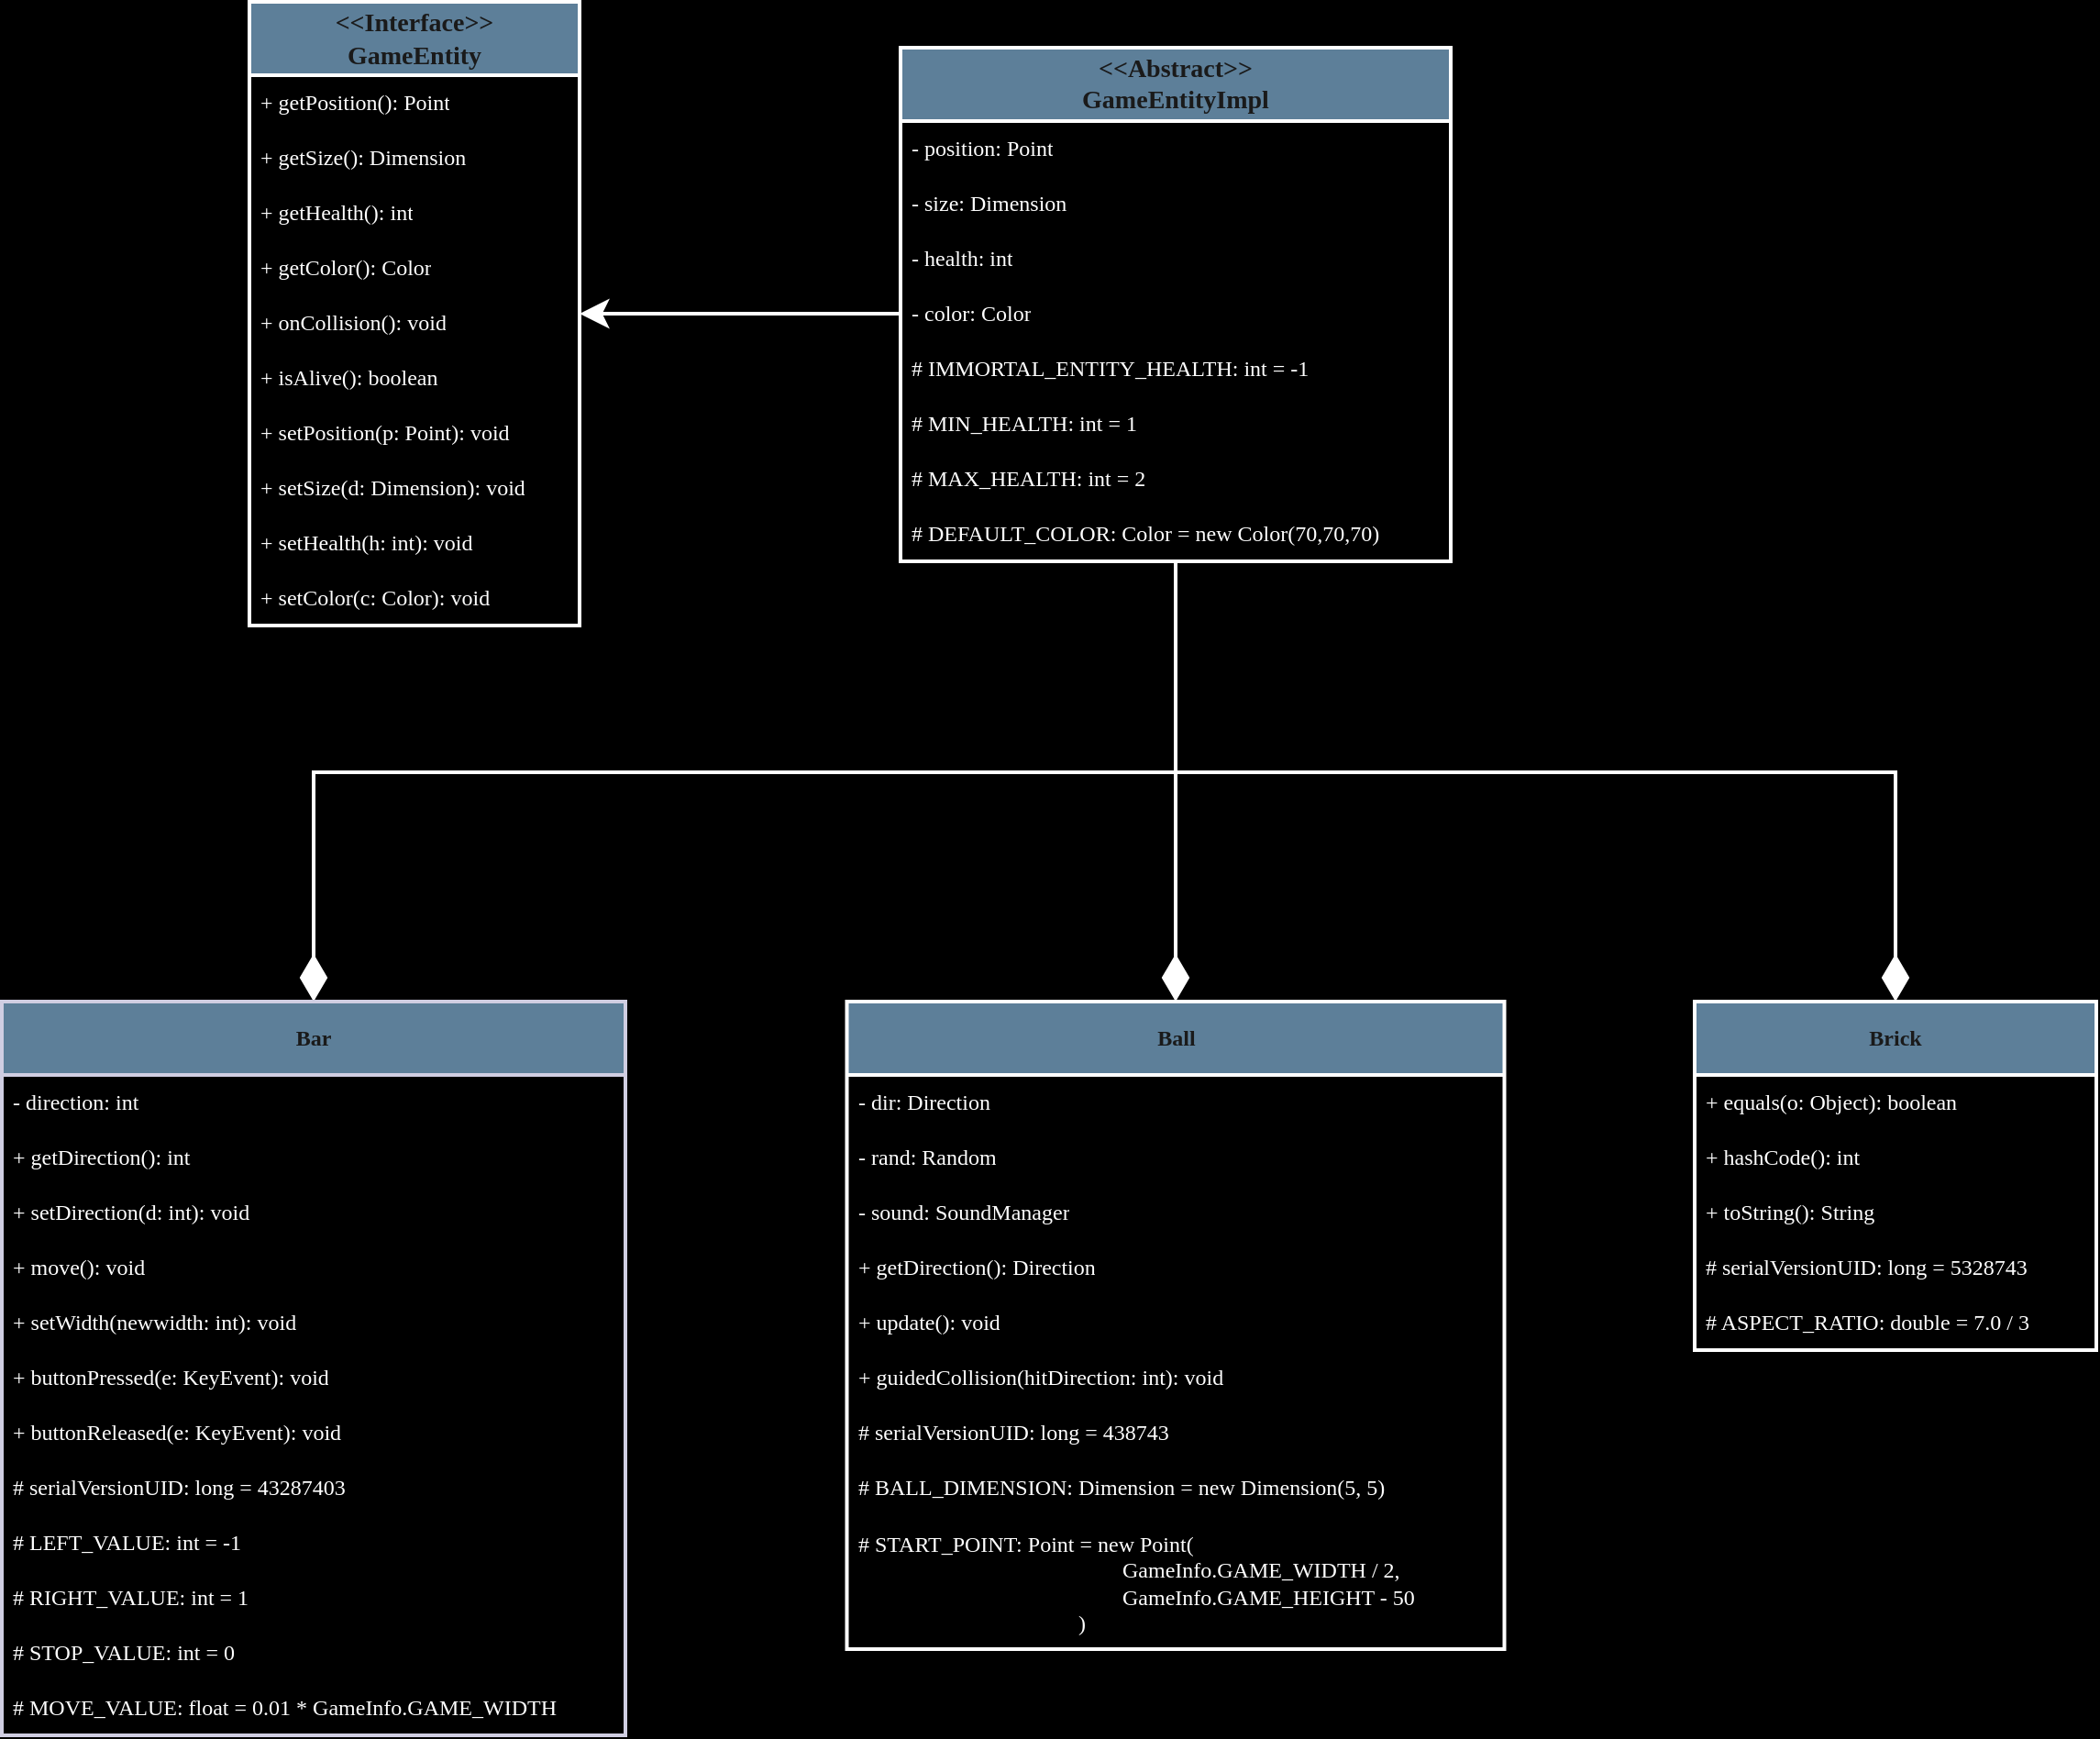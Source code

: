 <mxfile version="24.6.4" type="github">
  <diagram name="Page-1" id="WcbimgASWyKFYWRgDJHT">
    <mxGraphModel dx="1769" dy="1804" grid="0" gridSize="10" guides="1" tooltips="1" connect="1" arrows="1" fold="1" page="0" pageScale="1" pageWidth="850" pageHeight="1100" background="#000000" math="0" shadow="0">
      <root>
        <mxCell id="0" />
        <mxCell id="1" parent="0" />
        <mxCell id="DyRPAL3B6Roxzkc7XD3o-106" style="edgeStyle=orthogonalEdgeStyle;rounded=0;orthogonalLoop=1;jettySize=auto;html=1;entryX=0;entryY=0.5;entryDx=0;entryDy=0;labelBackgroundColor=none;strokeColor=#FFFFFF;fontColor=default;strokeWidth=2;startArrow=classic;startFill=1;endArrow=none;endFill=0;startSize=10;" parent="1" source="DyRPAL3B6Roxzkc7XD3o-27" target="DyRPAL3B6Roxzkc7XD3o-43" edge="1">
          <mxGeometry relative="1" as="geometry" />
        </mxCell>
        <mxCell id="DyRPAL3B6Roxzkc7XD3o-27" value="&lt;b&gt;&lt;span style=&quot;font-size: 14px;&quot;&gt;&lt;font face=&quot;Verdana&quot;&gt;&amp;lt;&amp;lt;Interface&amp;gt;&amp;gt;&lt;br&gt;GameEntity&lt;/font&gt;&lt;/span&gt;&lt;/b&gt;" style="swimlane;fontStyle=0;childLayout=stackLayout;horizontal=1;startSize=40;horizontalStack=0;resizeParent=1;resizeParentMax=0;resizeLast=0;collapsible=1;marginBottom=0;whiteSpace=wrap;html=1;labelBackgroundColor=none;fillColor=#5D7F99;strokeColor=#FFFFFF;fontColor=#1A1A1A;rounded=0;spacingTop=0;spacing=2;strokeWidth=2;" parent="1" vertex="1">
          <mxGeometry x="-15" y="15" width="180" height="340" as="geometry">
            <mxRectangle x="40" y="40" width="130" height="50" as="alternateBounds" />
          </mxGeometry>
        </mxCell>
        <mxCell id="DyRPAL3B6Roxzkc7XD3o-28" value=" + getPosition(): Point" style="text;strokeColor=none;fillColor=none;align=left;verticalAlign=middle;spacingLeft=4;spacingRight=4;overflow=hidden;points=[[0,0.5],[1,0.5]];portConstraint=eastwest;rotatable=0;whiteSpace=wrap;html=1;labelBackgroundColor=none;fontColor=#FFFFFF;rounded=0;fontFamily=https://fonts.googleapis.com/css2?family=Roboto+Mono:ital,wght@0,100..700;1,100..700&amp;display=swap;fontSource=https%3A%2F%2Ffonts.googleapis.com%2Fcss%3Ffamily%3Dhttps%253A%252F%252Ffonts.googleapis.com%252Fcss2%253Ffamily%253DRoboto%252BMono%253Aital%252Cwght%25400%252C100..700%253B1%252C100..700%2526display%253Dswap;" parent="DyRPAL3B6Roxzkc7XD3o-27" vertex="1">
          <mxGeometry y="40" width="180" height="30" as="geometry" />
        </mxCell>
        <mxCell id="DyRPAL3B6Roxzkc7XD3o-29" value="+ getSize(): Dimension" style="text;strokeColor=none;fillColor=none;align=left;verticalAlign=middle;spacingLeft=4;spacingRight=4;overflow=hidden;points=[[0,0.5],[1,0.5]];portConstraint=eastwest;rotatable=0;whiteSpace=wrap;html=1;labelBackgroundColor=none;fontColor=#FFFFFF;rounded=0;fontFamily=https://fonts.googleapis.com/css2?family=Roboto+Mono:ital,wght@0,100..700;1,100..700&amp;display=swap;fontSource=https%3A%2F%2Ffonts.googleapis.com%2Fcss%3Ffamily%3Dhttps%253A%252F%252Ffonts.googleapis.com%252Fcss2%253Ffamily%253DRoboto%252BMono%253Aital%252Cwght%25400%252C100..700%253B1%252C100..700%2526display%253Dswap;" parent="DyRPAL3B6Roxzkc7XD3o-27" vertex="1">
          <mxGeometry y="70" width="180" height="30" as="geometry" />
        </mxCell>
        <mxCell id="DyRPAL3B6Roxzkc7XD3o-30" value="+ getHealth(): int" style="text;strokeColor=none;fillColor=none;align=left;verticalAlign=middle;spacingLeft=4;spacingRight=4;overflow=hidden;points=[[0,0.5],[1,0.5]];portConstraint=eastwest;rotatable=0;whiteSpace=wrap;html=1;labelBackgroundColor=none;fontColor=#FFFFFF;rounded=0;fontFamily=https://fonts.googleapis.com/css2?family=Roboto+Mono:ital,wght@0,100..700;1,100..700&amp;display=swap;fontSource=https%3A%2F%2Ffonts.googleapis.com%2Fcss%3Ffamily%3Dhttps%253A%252F%252Ffonts.googleapis.com%252Fcss2%253Ffamily%253DRoboto%252BMono%253Aital%252Cwght%25400%252C100..700%253B1%252C100..700%2526display%253Dswap;" parent="DyRPAL3B6Roxzkc7XD3o-27" vertex="1">
          <mxGeometry y="100" width="180" height="30" as="geometry" />
        </mxCell>
        <mxCell id="DyRPAL3B6Roxzkc7XD3o-31" value="+ getColor(): Color" style="text;strokeColor=none;fillColor=none;align=left;verticalAlign=middle;spacingLeft=4;spacingRight=4;overflow=hidden;points=[[0,0.5],[1,0.5]];portConstraint=eastwest;rotatable=0;whiteSpace=wrap;html=1;labelBackgroundColor=none;fontColor=#FFFFFF;rounded=0;fontFamily=https://fonts.googleapis.com/css2?family=Roboto+Mono:ital,wght@0,100..700;1,100..700&amp;display=swap;fontSource=https%3A%2F%2Ffonts.googleapis.com%2Fcss%3Ffamily%3Dhttps%253A%252F%252Ffonts.googleapis.com%252Fcss2%253Ffamily%253DRoboto%252BMono%253Aital%252Cwght%25400%252C100..700%253B1%252C100..700%2526display%253Dswap;" parent="DyRPAL3B6Roxzkc7XD3o-27" vertex="1">
          <mxGeometry y="130" width="180" height="30" as="geometry" />
        </mxCell>
        <mxCell id="DyRPAL3B6Roxzkc7XD3o-32" value="+ onCollision(): void" style="text;strokeColor=none;fillColor=none;align=left;verticalAlign=middle;spacingLeft=4;spacingRight=4;overflow=hidden;points=[[0,0.5],[1,0.5]];portConstraint=eastwest;rotatable=0;whiteSpace=wrap;html=1;labelBackgroundColor=none;fontColor=#FFFFFF;rounded=0;fontFamily=https://fonts.googleapis.com/css2?family=Roboto+Mono:ital,wght@0,100..700;1,100..700&amp;display=swap;fontSource=https%3A%2F%2Ffonts.googleapis.com%2Fcss%3Ffamily%3Dhttps%253A%252F%252Ffonts.googleapis.com%252Fcss2%253Ffamily%253DRoboto%252BMono%253Aital%252Cwght%25400%252C100..700%253B1%252C100..700%2526display%253Dswap;" parent="DyRPAL3B6Roxzkc7XD3o-27" vertex="1">
          <mxGeometry y="160" width="180" height="30" as="geometry" />
        </mxCell>
        <mxCell id="DyRPAL3B6Roxzkc7XD3o-33" value="+ isAlive(): boolean" style="text;strokeColor=none;fillColor=none;align=left;verticalAlign=middle;spacingLeft=4;spacingRight=4;overflow=hidden;points=[[0,0.5],[1,0.5]];portConstraint=eastwest;rotatable=0;whiteSpace=wrap;html=1;labelBackgroundColor=none;fontColor=#FFFFFF;rounded=0;fontFamily=https://fonts.googleapis.com/css2?family=Roboto+Mono:ital,wght@0,100..700;1,100..700&amp;display=swap;fontSource=https%3A%2F%2Ffonts.googleapis.com%2Fcss%3Ffamily%3Dhttps%253A%252F%252Ffonts.googleapis.com%252Fcss2%253Ffamily%253DRoboto%252BMono%253Aital%252Cwght%25400%252C100..700%253B1%252C100..700%2526display%253Dswap;" parent="DyRPAL3B6Roxzkc7XD3o-27" vertex="1">
          <mxGeometry y="190" width="180" height="30" as="geometry" />
        </mxCell>
        <mxCell id="DyRPAL3B6Roxzkc7XD3o-34" value="+ setPosition(p: Point): void" style="text;strokeColor=none;fillColor=none;align=left;verticalAlign=middle;spacingLeft=4;spacingRight=4;overflow=hidden;points=[[0,0.5],[1,0.5]];portConstraint=eastwest;rotatable=0;whiteSpace=wrap;html=1;labelBackgroundColor=none;fontColor=#FFFFFF;rounded=0;fontFamily=https://fonts.googleapis.com/css2?family=Roboto+Mono:ital,wght@0,100..700;1,100..700&amp;display=swap;fontSource=https%3A%2F%2Ffonts.googleapis.com%2Fcss%3Ffamily%3Dhttps%253A%252F%252Ffonts.googleapis.com%252Fcss2%253Ffamily%253DRoboto%252BMono%253Aital%252Cwght%25400%252C100..700%253B1%252C100..700%2526display%253Dswap;" parent="DyRPAL3B6Roxzkc7XD3o-27" vertex="1">
          <mxGeometry y="220" width="180" height="30" as="geometry" />
        </mxCell>
        <mxCell id="DyRPAL3B6Roxzkc7XD3o-35" value="+ setSize(d: Dimension): void" style="text;strokeColor=none;fillColor=none;align=left;verticalAlign=middle;spacingLeft=4;spacingRight=4;overflow=hidden;points=[[0,0.5],[1,0.5]];portConstraint=eastwest;rotatable=0;whiteSpace=wrap;html=1;labelBackgroundColor=none;fontColor=#FFFFFF;rounded=0;fontFamily=https://fonts.googleapis.com/css2?family=Roboto+Mono:ital,wght@0,100..700;1,100..700&amp;display=swap;fontSource=https%3A%2F%2Ffonts.googleapis.com%2Fcss%3Ffamily%3Dhttps%253A%252F%252Ffonts.googleapis.com%252Fcss2%253Ffamily%253DRoboto%252BMono%253Aital%252Cwght%25400%252C100..700%253B1%252C100..700%2526display%253Dswap;" parent="DyRPAL3B6Roxzkc7XD3o-27" vertex="1">
          <mxGeometry y="250" width="180" height="30" as="geometry" />
        </mxCell>
        <mxCell id="DyRPAL3B6Roxzkc7XD3o-36" value="+ setHealth(h: int): void" style="text;strokeColor=none;fillColor=none;align=left;verticalAlign=middle;spacingLeft=4;spacingRight=4;overflow=hidden;points=[[0,0.5],[1,0.5]];portConstraint=eastwest;rotatable=0;whiteSpace=wrap;html=1;labelBackgroundColor=none;fontColor=#FFFFFF;rounded=0;fontFamily=https://fonts.googleapis.com/css2?family=Roboto+Mono:ital,wght@0,100..700;1,100..700&amp;display=swap;fontSource=https%3A%2F%2Ffonts.googleapis.com%2Fcss%3Ffamily%3Dhttps%253A%252F%252Ffonts.googleapis.com%252Fcss2%253Ffamily%253DRoboto%252BMono%253Aital%252Cwght%25400%252C100..700%253B1%252C100..700%2526display%253Dswap;" parent="DyRPAL3B6Roxzkc7XD3o-27" vertex="1">
          <mxGeometry y="280" width="180" height="30" as="geometry" />
        </mxCell>
        <mxCell id="DyRPAL3B6Roxzkc7XD3o-37" value="+ setColor(c: Color): void" style="text;strokeColor=none;fillColor=none;align=left;verticalAlign=middle;spacingLeft=4;spacingRight=4;overflow=hidden;points=[[0,0.5],[1,0.5]];portConstraint=eastwest;rotatable=0;whiteSpace=wrap;html=1;labelBackgroundColor=none;fontColor=#FFFFFF;rounded=0;fontFamily=https://fonts.googleapis.com/css2?family=Roboto+Mono:ital,wght@0,100..700;1,100..700&amp;display=swap;fontSource=https%3A%2F%2Ffonts.googleapis.com%2Fcss%3Ffamily%3Dhttps%253A%252F%252Ffonts.googleapis.com%252Fcss2%253Ffamily%253DRoboto%252BMono%253Aital%252Cwght%25400%252C100..700%253B1%252C100..700%2526display%253Dswap;" parent="DyRPAL3B6Roxzkc7XD3o-27" vertex="1">
          <mxGeometry y="310" width="180" height="30" as="geometry" />
        </mxCell>
        <mxCell id="DyRPAL3B6Roxzkc7XD3o-109" style="edgeStyle=orthogonalEdgeStyle;rounded=0;orthogonalLoop=1;jettySize=auto;html=1;exitX=0.5;exitY=1;exitDx=0;exitDy=0;entryX=0.5;entryY=0;entryDx=0;entryDy=0;labelBackgroundColor=none;strokeColor=#FFFFFF;fontColor=default;strokeWidth=2;endArrow=diamondThin;endFill=1;startSize=16;endSize=20;" parent="1" source="DyRPAL3B6Roxzkc7XD3o-39" target="DyRPAL3B6Roxzkc7XD3o-54" edge="1">
          <mxGeometry relative="1" as="geometry" />
        </mxCell>
        <mxCell id="DyRPAL3B6Roxzkc7XD3o-110" style="edgeStyle=orthogonalEdgeStyle;rounded=0;orthogonalLoop=1;jettySize=auto;html=1;exitX=0.5;exitY=1;exitDx=0;exitDy=0;entryX=0.5;entryY=0;entryDx=0;entryDy=0;labelBackgroundColor=none;strokeColor=#FFFFFF;fontColor=default;strokeWidth=2;endArrow=diamondThin;endFill=1;endSize=20;" parent="1" source="DyRPAL3B6Roxzkc7XD3o-39" target="DyRPAL3B6Roxzkc7XD3o-67" edge="1">
          <mxGeometry relative="1" as="geometry" />
        </mxCell>
        <mxCell id="DyRPAL3B6Roxzkc7XD3o-111" style="edgeStyle=orthogonalEdgeStyle;rounded=0;orthogonalLoop=1;jettySize=auto;html=1;exitX=0.5;exitY=1;exitDx=0;exitDy=0;entryX=0.5;entryY=0;entryDx=0;entryDy=0;labelBackgroundColor=none;strokeColor=#FFFFFF;fontColor=default;strokeWidth=2;endArrow=diamondThin;endFill=1;endSize=20;" parent="1" source="DyRPAL3B6Roxzkc7XD3o-39" target="DyRPAL3B6Roxzkc7XD3o-80" edge="1">
          <mxGeometry relative="1" as="geometry" />
        </mxCell>
        <mxCell id="DyRPAL3B6Roxzkc7XD3o-39" value="&lt;font face=&quot;Verdana&quot;&gt;&lt;b style=&quot;font-size: 14px;&quot;&gt;&amp;lt;&amp;lt;Abstract&amp;gt;&amp;gt;&lt;br&gt;GameEntityImpl&lt;/b&gt;&lt;/font&gt;" style="swimlane;fontStyle=0;childLayout=stackLayout;horizontal=1;startSize=40;horizontalStack=0;resizeParent=1;resizeParentMax=0;resizeLast=0;collapsible=1;marginBottom=0;whiteSpace=wrap;html=1;labelBackgroundColor=none;fillColor=#5D7F99;strokeColor=#FFFFFF;fontColor=#1A1A1A;rounded=0;strokeWidth=2;" parent="1" vertex="1">
          <mxGeometry x="340" y="40" width="300" height="280" as="geometry">
            <mxRectangle x="340" y="40" width="150" height="50" as="alternateBounds" />
          </mxGeometry>
        </mxCell>
        <mxCell id="DyRPAL3B6Roxzkc7XD3o-40" value="- position: Point" style="text;strokeColor=none;fillColor=none;align=left;verticalAlign=middle;spacingLeft=4;spacingRight=4;overflow=hidden;points=[[0,0.5],[1,0.5]];portConstraint=eastwest;rotatable=0;whiteSpace=wrap;html=1;labelBackgroundColor=none;fontColor=#FFFFFF;rounded=0;fontFamily=https://fonts.googleapis.com/css2?family=Roboto+Mono:ital,wght@0,100..700;1,100..700&amp;display=swap;fontSource=https%3A%2F%2Ffonts.googleapis.com%2Fcss%3Ffamily%3Dhttps%253A%252F%252Ffonts.googleapis.com%252Fcss2%253Ffamily%253DRoboto%252BMono%253Aital%252Cwght%25400%252C100..700%253B1%252C100..700%2526display%253Dswap;" parent="DyRPAL3B6Roxzkc7XD3o-39" vertex="1">
          <mxGeometry y="40" width="300" height="30" as="geometry" />
        </mxCell>
        <mxCell id="DyRPAL3B6Roxzkc7XD3o-41" value="- size: Dimension" style="text;strokeColor=none;fillColor=none;align=left;verticalAlign=middle;spacingLeft=4;spacingRight=4;overflow=hidden;points=[[0,0.5],[1,0.5]];portConstraint=eastwest;rotatable=0;whiteSpace=wrap;html=1;labelBackgroundColor=none;fontColor=#FFFFFF;rounded=0;fontFamily=https://fonts.googleapis.com/css2?family=Roboto+Mono:ital,wght@0,100..700;1,100..700&amp;display=swap;fontSource=https%3A%2F%2Ffonts.googleapis.com%2Fcss%3Ffamily%3Dhttps%253A%252F%252Ffonts.googleapis.com%252Fcss2%253Ffamily%253DRoboto%252BMono%253Aital%252Cwght%25400%252C100..700%253B1%252C100..700%2526display%253Dswap;" parent="DyRPAL3B6Roxzkc7XD3o-39" vertex="1">
          <mxGeometry y="70" width="300" height="30" as="geometry" />
        </mxCell>
        <mxCell id="DyRPAL3B6Roxzkc7XD3o-42" value="- health: int" style="text;strokeColor=none;fillColor=none;align=left;verticalAlign=middle;spacingLeft=4;spacingRight=4;overflow=hidden;points=[[0,0.5],[1,0.5]];portConstraint=eastwest;rotatable=0;whiteSpace=wrap;html=1;labelBackgroundColor=none;fontColor=#FFFFFF;rounded=0;fontFamily=https://fonts.googleapis.com/css2?family=Roboto+Mono:ital,wght@0,100..700;1,100..700&amp;display=swap;fontSource=https%3A%2F%2Ffonts.googleapis.com%2Fcss%3Ffamily%3Dhttps%253A%252F%252Ffonts.googleapis.com%252Fcss2%253Ffamily%253DRoboto%252BMono%253Aital%252Cwght%25400%252C100..700%253B1%252C100..700%2526display%253Dswap;" parent="DyRPAL3B6Roxzkc7XD3o-39" vertex="1">
          <mxGeometry y="100" width="300" height="30" as="geometry" />
        </mxCell>
        <mxCell id="DyRPAL3B6Roxzkc7XD3o-43" value="- color: Color" style="text;strokeColor=none;fillColor=none;align=left;verticalAlign=middle;spacingLeft=4;spacingRight=4;overflow=hidden;points=[[0,0.5],[1,0.5]];portConstraint=eastwest;rotatable=0;whiteSpace=wrap;html=1;labelBackgroundColor=none;fontColor=#FFFFFF;rounded=0;fontFamily=https://fonts.googleapis.com/css2?family=Roboto+Mono:ital,wght@0,100..700;1,100..700&amp;display=swap;fontSource=https%3A%2F%2Ffonts.googleapis.com%2Fcss%3Ffamily%3Dhttps%253A%252F%252Ffonts.googleapis.com%252Fcss2%253Ffamily%253DRoboto%252BMono%253Aital%252Cwght%25400%252C100..700%253B1%252C100..700%2526display%253Dswap;" parent="DyRPAL3B6Roxzkc7XD3o-39" vertex="1">
          <mxGeometry y="130" width="300" height="30" as="geometry" />
        </mxCell>
        <mxCell id="DyRPAL3B6Roxzkc7XD3o-48" value="# IMMORTAL_ENTITY_HEALTH: int = -1" style="text;strokeColor=none;fillColor=none;align=left;verticalAlign=middle;spacingLeft=4;spacingRight=4;overflow=hidden;points=[[0,0.5],[1,0.5]];portConstraint=eastwest;rotatable=0;whiteSpace=wrap;html=1;labelBackgroundColor=none;fontColor=#FFFFFF;rounded=0;fontFamily=https://fonts.googleapis.com/css2?family=Roboto+Mono:ital,wght@0,100..700;1,100..700&amp;display=swap;fontSource=https%3A%2F%2Ffonts.googleapis.com%2Fcss%3Ffamily%3Dhttps%253A%252F%252Ffonts.googleapis.com%252Fcss2%253Ffamily%253DRoboto%252BMono%253Aital%252Cwght%25400%252C100..700%253B1%252C100..700%2526display%253Dswap;" parent="DyRPAL3B6Roxzkc7XD3o-39" vertex="1">
          <mxGeometry y="160" width="300" height="30" as="geometry" />
        </mxCell>
        <mxCell id="DyRPAL3B6Roxzkc7XD3o-49" value="# MIN_HEALTH: int = 1" style="text;strokeColor=none;fillColor=none;align=left;verticalAlign=middle;spacingLeft=4;spacingRight=4;overflow=hidden;points=[[0,0.5],[1,0.5]];portConstraint=eastwest;rotatable=0;whiteSpace=wrap;html=1;labelBackgroundColor=none;fontColor=#FFFFFF;rounded=0;fontFamily=https://fonts.googleapis.com/css2?family=Roboto+Mono:ital,wght@0,100..700;1,100..700&amp;display=swap;fontSource=https%3A%2F%2Ffonts.googleapis.com%2Fcss%3Ffamily%3Dhttps%253A%252F%252Ffonts.googleapis.com%252Fcss2%253Ffamily%253DRoboto%252BMono%253Aital%252Cwght%25400%252C100..700%253B1%252C100..700%2526display%253Dswap;" parent="DyRPAL3B6Roxzkc7XD3o-39" vertex="1">
          <mxGeometry y="190" width="300" height="30" as="geometry" />
        </mxCell>
        <mxCell id="DyRPAL3B6Roxzkc7XD3o-50" value="# MAX_HEALTH: int = 2" style="text;strokeColor=none;fillColor=none;align=left;verticalAlign=middle;spacingLeft=4;spacingRight=4;overflow=hidden;points=[[0,0.5],[1,0.5]];portConstraint=eastwest;rotatable=0;whiteSpace=wrap;html=1;labelBackgroundColor=none;fontColor=#FFFFFF;rounded=0;fontFamily=https://fonts.googleapis.com/css2?family=Roboto+Mono:ital,wght@0,100..700;1,100..700&amp;display=swap;fontSource=https%3A%2F%2Ffonts.googleapis.com%2Fcss%3Ffamily%3Dhttps%253A%252F%252Ffonts.googleapis.com%252Fcss2%253Ffamily%253DRoboto%252BMono%253Aital%252Cwght%25400%252C100..700%253B1%252C100..700%2526display%253Dswap;" parent="DyRPAL3B6Roxzkc7XD3o-39" vertex="1">
          <mxGeometry y="220" width="300" height="30" as="geometry" />
        </mxCell>
        <mxCell id="DyRPAL3B6Roxzkc7XD3o-51" value="# DEFAULT_COLOR: Color = new Color(70,70,70)" style="text;strokeColor=none;fillColor=none;align=left;verticalAlign=middle;spacingLeft=4;spacingRight=4;overflow=hidden;points=[[0,0.5],[1,0.5]];portConstraint=eastwest;rotatable=0;whiteSpace=wrap;html=1;labelBackgroundColor=none;fontColor=#FFFFFF;rounded=0;fontFamily=https://fonts.googleapis.com/css2?family=Roboto+Mono:ital,wght@0,100..700;1,100..700&amp;display=swap;fontSource=https%3A%2F%2Ffonts.googleapis.com%2Fcss%3Ffamily%3Dhttps%253A%252F%252Ffonts.googleapis.com%252Fcss2%253Ffamily%253DRoboto%252BMono%253Aital%252Cwght%25400%252C100..700%253B1%252C100..700%2526display%253Dswap;" parent="DyRPAL3B6Roxzkc7XD3o-39" vertex="1">
          <mxGeometry y="250" width="300" height="30" as="geometry" />
        </mxCell>
        <mxCell id="DyRPAL3B6Roxzkc7XD3o-54" value="&lt;font face=&quot;Verdana&quot;&gt;&lt;b&gt;Bar&lt;/b&gt;&lt;/font&gt;" style="swimlane;fontStyle=0;childLayout=stackLayout;horizontal=1;startSize=40;horizontalStack=0;resizeParent=1;resizeParentMax=0;resizeLast=0;collapsible=1;marginBottom=0;whiteSpace=wrap;html=1;labelBackgroundColor=none;fillColor=#5D7F99;strokeColor=#D0CEE2;fontColor=#1A1A1A;rounded=0;strokeWidth=2;" parent="1" vertex="1">
          <mxGeometry x="-150" y="560" width="340" height="400" as="geometry">
            <mxRectangle x="-150" y="560" width="150" height="50" as="alternateBounds" />
          </mxGeometry>
        </mxCell>
        <mxCell id="DyRPAL3B6Roxzkc7XD3o-55" value="- direction: int" style="text;strokeColor=none;fillColor=none;align=left;verticalAlign=middle;spacingLeft=4;spacingRight=4;overflow=hidden;points=[[0,0.5],[1,0.5]];portConstraint=eastwest;rotatable=0;whiteSpace=wrap;html=1;labelBackgroundColor=none;fontColor=#FFFFFF;rounded=0;fontFamily=https://fonts.googleapis.com/css2?family=Roboto+Mono:ital,wght@0,100..700;1,100..700&amp;display=swap;fontSource=https%3A%2F%2Ffonts.googleapis.com%2Fcss%3Ffamily%3Dhttps%253A%252F%252Ffonts.googleapis.com%252Fcss2%253Ffamily%253DRoboto%252BMono%253Aital%252Cwght%25400%252C100..700%253B1%252C100..700%2526display%253Dswap;" parent="DyRPAL3B6Roxzkc7XD3o-54" vertex="1">
          <mxGeometry y="40" width="340" height="30" as="geometry" />
        </mxCell>
        <mxCell id="DyRPAL3B6Roxzkc7XD3o-56" value="+ getDirection(): int" style="text;strokeColor=none;fillColor=none;align=left;verticalAlign=middle;spacingLeft=4;spacingRight=4;overflow=hidden;points=[[0,0.5],[1,0.5]];portConstraint=eastwest;rotatable=0;whiteSpace=wrap;html=1;labelBackgroundColor=none;fontColor=#FFFFFF;rounded=0;fontFamily=https://fonts.googleapis.com/css2?family=Roboto+Mono:ital,wght@0,100..700;1,100..700&amp;display=swap;fontSource=https%3A%2F%2Ffonts.googleapis.com%2Fcss%3Ffamily%3Dhttps%253A%252F%252Ffonts.googleapis.com%252Fcss2%253Ffamily%253DRoboto%252BMono%253Aital%252Cwght%25400%252C100..700%253B1%252C100..700%2526display%253Dswap;" parent="DyRPAL3B6Roxzkc7XD3o-54" vertex="1">
          <mxGeometry y="70" width="340" height="30" as="geometry" />
        </mxCell>
        <mxCell id="DyRPAL3B6Roxzkc7XD3o-57" value="+ setDirection(d: int): void" style="text;strokeColor=none;fillColor=none;align=left;verticalAlign=middle;spacingLeft=4;spacingRight=4;overflow=hidden;points=[[0,0.5],[1,0.5]];portConstraint=eastwest;rotatable=0;whiteSpace=wrap;html=1;labelBackgroundColor=none;fontColor=#FFFFFF;rounded=0;fontFamily=https://fonts.googleapis.com/css2?family=Roboto+Mono:ital,wght@0,100..700;1,100..700&amp;display=swap;fontSource=https%3A%2F%2Ffonts.googleapis.com%2Fcss%3Ffamily%3Dhttps%253A%252F%252Ffonts.googleapis.com%252Fcss2%253Ffamily%253DRoboto%252BMono%253Aital%252Cwght%25400%252C100..700%253B1%252C100..700%2526display%253Dswap;" parent="DyRPAL3B6Roxzkc7XD3o-54" vertex="1">
          <mxGeometry y="100" width="340" height="30" as="geometry" />
        </mxCell>
        <mxCell id="DyRPAL3B6Roxzkc7XD3o-58" value="+ move(): void" style="text;strokeColor=none;fillColor=none;align=left;verticalAlign=middle;spacingLeft=4;spacingRight=4;overflow=hidden;points=[[0,0.5],[1,0.5]];portConstraint=eastwest;rotatable=0;whiteSpace=wrap;html=1;labelBackgroundColor=none;fontColor=#FFFFFF;rounded=0;fontFamily=https://fonts.googleapis.com/css2?family=Roboto+Mono:ital,wght@0,100..700;1,100..700&amp;display=swap;fontSource=https%3A%2F%2Ffonts.googleapis.com%2Fcss%3Ffamily%3Dhttps%253A%252F%252Ffonts.googleapis.com%252Fcss2%253Ffamily%253DRoboto%252BMono%253Aital%252Cwght%25400%252C100..700%253B1%252C100..700%2526display%253Dswap;" parent="DyRPAL3B6Roxzkc7XD3o-54" vertex="1">
          <mxGeometry y="130" width="340" height="30" as="geometry" />
        </mxCell>
        <mxCell id="DyRPAL3B6Roxzkc7XD3o-114" value="+ setWidth(newwidth: int): void" style="text;strokeColor=none;fillColor=none;align=left;verticalAlign=middle;spacingLeft=4;spacingRight=4;overflow=hidden;points=[[0,0.5],[1,0.5]];portConstraint=eastwest;rotatable=0;whiteSpace=wrap;html=1;labelBackgroundColor=none;fontColor=#FFFFFF;rounded=0;fontFamily=https://fonts.googleapis.com/css2?family=Roboto+Mono:ital,wght@0,100..700;1,100..700&amp;display=swap;fontSource=https%3A%2F%2Ffonts.googleapis.com%2Fcss%3Ffamily%3Dhttps%253A%252F%252Ffonts.googleapis.com%252Fcss2%253Ffamily%253DRoboto%252BMono%253Aital%252Cwght%25400%252C100..700%253B1%252C100..700%2526display%253Dswap;" parent="DyRPAL3B6Roxzkc7XD3o-54" vertex="1">
          <mxGeometry y="160" width="340" height="30" as="geometry" />
        </mxCell>
        <mxCell id="DyRPAL3B6Roxzkc7XD3o-115" value="+ buttonPressed(e: KeyEvent): void" style="text;strokeColor=none;fillColor=none;align=left;verticalAlign=middle;spacingLeft=4;spacingRight=4;overflow=hidden;points=[[0,0.5],[1,0.5]];portConstraint=eastwest;rotatable=0;whiteSpace=wrap;html=1;labelBackgroundColor=none;fontColor=#FFFFFF;rounded=0;fontFamily=https://fonts.googleapis.com/css2?family=Roboto+Mono:ital,wght@0,100..700;1,100..700&amp;display=swap;fontSource=https%3A%2F%2Ffonts.googleapis.com%2Fcss%3Ffamily%3Dhttps%253A%252F%252Ffonts.googleapis.com%252Fcss2%253Ffamily%253DRoboto%252BMono%253Aital%252Cwght%25400%252C100..700%253B1%252C100..700%2526display%253Dswap;" parent="DyRPAL3B6Roxzkc7XD3o-54" vertex="1">
          <mxGeometry y="190" width="340" height="30" as="geometry" />
        </mxCell>
        <mxCell id="DyRPAL3B6Roxzkc7XD3o-116" value="+ buttonReleased(e: KeyEvent): void" style="text;strokeColor=none;fillColor=none;align=left;verticalAlign=middle;spacingLeft=4;spacingRight=4;overflow=hidden;points=[[0,0.5],[1,0.5]];portConstraint=eastwest;rotatable=0;whiteSpace=wrap;html=1;labelBackgroundColor=none;fontColor=#FFFFFF;rounded=0;fontFamily=https://fonts.googleapis.com/css2?family=Roboto+Mono:ital,wght@0,100..700;1,100..700&amp;display=swap;fontSource=https%3A%2F%2Ffonts.googleapis.com%2Fcss%3Ffamily%3Dhttps%253A%252F%252Ffonts.googleapis.com%252Fcss2%253Ffamily%253DRoboto%252BMono%253Aital%252Cwght%25400%252C100..700%253B1%252C100..700%2526display%253Dswap;" parent="DyRPAL3B6Roxzkc7XD3o-54" vertex="1">
          <mxGeometry y="220" width="340" height="30" as="geometry" />
        </mxCell>
        <mxCell id="DyRPAL3B6Roxzkc7XD3o-63" value="# serialVersionUID: long = 43287403" style="text;strokeColor=none;fillColor=none;align=left;verticalAlign=middle;spacingLeft=4;spacingRight=4;overflow=hidden;points=[[0,0.5],[1,0.5]];portConstraint=eastwest;rotatable=0;whiteSpace=wrap;html=1;labelBackgroundColor=none;fontColor=#FFFFFF;rounded=0;fontFamily=https://fonts.googleapis.com/css2?family=Roboto+Mono:ital,wght@0,100..700;1,100..700&amp;display=swap;fontSource=https%3A%2F%2Ffonts.googleapis.com%2Fcss%3Ffamily%3Dhttps%253A%252F%252Ffonts.googleapis.com%252Fcss2%253Ffamily%253DRoboto%252BMono%253Aital%252Cwght%25400%252C100..700%253B1%252C100..700%2526display%253Dswap;strokeWidth=2;perimeterSpacing=0;" parent="DyRPAL3B6Roxzkc7XD3o-54" vertex="1">
          <mxGeometry y="250" width="340" height="30" as="geometry" />
        </mxCell>
        <mxCell id="DyRPAL3B6Roxzkc7XD3o-64" value="# LEFT_VALUE: int = -1" style="text;strokeColor=none;fillColor=none;align=left;verticalAlign=middle;spacingLeft=4;spacingRight=4;overflow=hidden;points=[[0,0.5],[1,0.5]];portConstraint=eastwest;rotatable=0;whiteSpace=wrap;html=1;labelBackgroundColor=none;fontColor=#FFFFFF;rounded=0;fontFamily=https://fonts.googleapis.com/css2?family=Roboto+Mono:ital,wght@0,100..700;1,100..700&amp;display=swap;fontSource=https%3A%2F%2Ffonts.googleapis.com%2Fcss%3Ffamily%3Dhttps%253A%252F%252Ffonts.googleapis.com%252Fcss2%253Ffamily%253DRoboto%252BMono%253Aital%252Cwght%25400%252C100..700%253B1%252C100..700%2526display%253Dswap;" parent="DyRPAL3B6Roxzkc7XD3o-54" vertex="1">
          <mxGeometry y="280" width="340" height="30" as="geometry" />
        </mxCell>
        <mxCell id="DyRPAL3B6Roxzkc7XD3o-65" value="# RIGHT_VALUE: int = 1" style="text;strokeColor=none;fillColor=none;align=left;verticalAlign=middle;spacingLeft=4;spacingRight=4;overflow=hidden;points=[[0,0.5],[1,0.5]];portConstraint=eastwest;rotatable=0;whiteSpace=wrap;html=1;labelBackgroundColor=none;fontColor=#FFFFFF;rounded=0;fontFamily=https://fonts.googleapis.com/css2?family=Roboto+Mono:ital,wght@0,100..700;1,100..700&amp;display=swap;fontSource=https%3A%2F%2Ffonts.googleapis.com%2Fcss%3Ffamily%3Dhttps%253A%252F%252Ffonts.googleapis.com%252Fcss2%253Ffamily%253DRoboto%252BMono%253Aital%252Cwght%25400%252C100..700%253B1%252C100..700%2526display%253Dswap;" parent="DyRPAL3B6Roxzkc7XD3o-54" vertex="1">
          <mxGeometry y="310" width="340" height="30" as="geometry" />
        </mxCell>
        <mxCell id="DyRPAL3B6Roxzkc7XD3o-66" value="# STOP_VALUE: int = 0" style="text;strokeColor=none;fillColor=none;align=left;verticalAlign=middle;spacingLeft=4;spacingRight=4;overflow=hidden;points=[[0,0.5],[1,0.5]];portConstraint=eastwest;rotatable=0;whiteSpace=wrap;html=1;labelBackgroundColor=none;fontColor=#FFFFFF;rounded=0;fontFamily=https://fonts.googleapis.com/css2?family=Roboto+Mono:ital,wght@0,100..700;1,100..700&amp;display=swap;fontSource=https%3A%2F%2Ffonts.googleapis.com%2Fcss%3Ffamily%3Dhttps%253A%252F%252Ffonts.googleapis.com%252Fcss2%253Ffamily%253DRoboto%252BMono%253Aital%252Cwght%25400%252C100..700%253B1%252C100..700%2526display%253Dswap;" parent="DyRPAL3B6Roxzkc7XD3o-54" vertex="1">
          <mxGeometry y="340" width="340" height="30" as="geometry" />
        </mxCell>
        <mxCell id="DyRPAL3B6Roxzkc7XD3o-113" value="# MOVE_VALUE: float = 0.01 * GameInfo.GAME_WIDTH" style="text;strokeColor=none;fillColor=none;align=left;verticalAlign=middle;spacingLeft=4;spacingRight=4;overflow=hidden;points=[[0,0.5],[1,0.5]];portConstraint=eastwest;rotatable=0;whiteSpace=wrap;html=1;labelBackgroundColor=none;fontColor=#FFFFFF;rounded=0;fontFamily=https://fonts.googleapis.com/css2?family=Roboto+Mono:ital,wght@0,100..700;1,100..700&amp;display=swap;fontSource=https%3A%2F%2Ffonts.googleapis.com%2Fcss%3Ffamily%3Dhttps%253A%252F%252Ffonts.googleapis.com%252Fcss2%253Ffamily%253DRoboto%252BMono%253Aital%252Cwght%25400%252C100..700%253B1%252C100..700%2526display%253Dswap;" parent="DyRPAL3B6Roxzkc7XD3o-54" vertex="1">
          <mxGeometry y="370" width="340" height="30" as="geometry" />
        </mxCell>
        <mxCell id="DyRPAL3B6Roxzkc7XD3o-67" value="&lt;font face=&quot;Verdana&quot;&gt;&lt;b&gt;Ball&lt;/b&gt;&lt;/font&gt;" style="swimlane;fontStyle=0;childLayout=stackLayout;horizontal=1;startSize=40;horizontalStack=0;resizeParent=1;resizeParentMax=0;resizeLast=0;collapsible=1;marginBottom=0;whiteSpace=wrap;html=1;labelBackgroundColor=none;fillColor=#5D7F99;strokeColor=#FFFFFF;fontColor=#1A1A1A;rounded=0;strokeWidth=2;" parent="1" vertex="1">
          <mxGeometry x="310.75" y="560" width="358.5" height="353" as="geometry">
            <mxRectangle x="340" y="310" width="150" height="50" as="alternateBounds" />
          </mxGeometry>
        </mxCell>
        <mxCell id="DyRPAL3B6Roxzkc7XD3o-68" value="- dir: Direction" style="text;strokeColor=none;fillColor=none;align=left;verticalAlign=middle;spacingLeft=4;spacingRight=4;overflow=hidden;points=[[0,0.5],[1,0.5]];portConstraint=eastwest;rotatable=0;whiteSpace=wrap;html=1;labelBackgroundColor=none;fontColor=#FFFFFF;rounded=0;fontFamily=https://fonts.googleapis.com/css2?family=Roboto+Mono:ital,wght@0,100..700;1,100..700&amp;display=swap;fontSource=https%3A%2F%2Ffonts.googleapis.com%2Fcss%3Ffamily%3Dhttps%253A%252F%252Ffonts.googleapis.com%252Fcss2%253Ffamily%253DRoboto%252BMono%253Aital%252Cwght%25400%252C100..700%253B1%252C100..700%2526display%253Dswap;" parent="DyRPAL3B6Roxzkc7XD3o-67" vertex="1">
          <mxGeometry y="40" width="358.5" height="30" as="geometry" />
        </mxCell>
        <mxCell id="DyRPAL3B6Roxzkc7XD3o-69" value="- rand: Random" style="text;strokeColor=none;fillColor=none;align=left;verticalAlign=middle;spacingLeft=4;spacingRight=4;overflow=hidden;points=[[0,0.5],[1,0.5]];portConstraint=eastwest;rotatable=0;whiteSpace=wrap;html=1;labelBackgroundColor=none;fontColor=#FFFFFF;rounded=0;fontFamily=https://fonts.googleapis.com/css2?family=Roboto+Mono:ital,wght@0,100..700;1,100..700&amp;display=swap;fontSource=https%3A%2F%2Ffonts.googleapis.com%2Fcss%3Ffamily%3Dhttps%253A%252F%252Ffonts.googleapis.com%252Fcss2%253Ffamily%253DRoboto%252BMono%253Aital%252Cwght%25400%252C100..700%253B1%252C100..700%2526display%253Dswap;" parent="DyRPAL3B6Roxzkc7XD3o-67" vertex="1">
          <mxGeometry y="70" width="358.5" height="30" as="geometry" />
        </mxCell>
        <mxCell id="DyRPAL3B6Roxzkc7XD3o-70" value="- sound: SoundManager" style="text;strokeColor=none;fillColor=none;align=left;verticalAlign=middle;spacingLeft=4;spacingRight=4;overflow=hidden;points=[[0,0.5],[1,0.5]];portConstraint=eastwest;rotatable=0;whiteSpace=wrap;html=1;labelBackgroundColor=none;fontColor=#FFFFFF;rounded=0;fontFamily=https://fonts.googleapis.com/css2?family=Roboto+Mono:ital,wght@0,100..700;1,100..700&amp;display=swap;fontSource=https%3A%2F%2Ffonts.googleapis.com%2Fcss%3Ffamily%3Dhttps%253A%252F%252Ffonts.googleapis.com%252Fcss2%253Ffamily%253DRoboto%252BMono%253Aital%252Cwght%25400%252C100..700%253B1%252C100..700%2526display%253Dswap;" parent="DyRPAL3B6Roxzkc7XD3o-67" vertex="1">
          <mxGeometry y="100" width="358.5" height="30" as="geometry" />
        </mxCell>
        <mxCell id="DyRPAL3B6Roxzkc7XD3o-71" value="+ getDirection(): Direction" style="text;strokeColor=none;fillColor=none;align=left;verticalAlign=middle;spacingLeft=4;spacingRight=4;overflow=hidden;points=[[0,0.5],[1,0.5]];portConstraint=eastwest;rotatable=0;whiteSpace=wrap;html=1;labelBackgroundColor=none;fontColor=#FFFFFF;rounded=0;fontFamily=https://fonts.googleapis.com/css2?family=Roboto+Mono:ital,wght@0,100..700;1,100..700&amp;display=swap;fontSource=https%3A%2F%2Ffonts.googleapis.com%2Fcss%3Ffamily%3Dhttps%253A%252F%252Ffonts.googleapis.com%252Fcss2%253Ffamily%253DRoboto%252BMono%253Aital%252Cwght%25400%252C100..700%253B1%252C100..700%2526display%253Dswap;" parent="DyRPAL3B6Roxzkc7XD3o-67" vertex="1">
          <mxGeometry y="130" width="358.5" height="30" as="geometry" />
        </mxCell>
        <mxCell id="DyRPAL3B6Roxzkc7XD3o-72" value="+ update(): void" style="text;strokeColor=none;fillColor=none;align=left;verticalAlign=middle;spacingLeft=4;spacingRight=4;overflow=hidden;points=[[0,0.5],[1,0.5]];portConstraint=eastwest;rotatable=0;whiteSpace=wrap;html=1;labelBackgroundColor=none;fontColor=#FFFFFF;rounded=0;fontFamily=https://fonts.googleapis.com/css2?family=Roboto+Mono:ital,wght@0,100..700;1,100..700&amp;display=swap;fontSource=https%3A%2F%2Ffonts.googleapis.com%2Fcss%3Ffamily%3Dhttps%253A%252F%252Ffonts.googleapis.com%252Fcss2%253Ffamily%253DRoboto%252BMono%253Aital%252Cwght%25400%252C100..700%253B1%252C100..700%2526display%253Dswap;" parent="DyRPAL3B6Roxzkc7XD3o-67" vertex="1">
          <mxGeometry y="160" width="358.5" height="30" as="geometry" />
        </mxCell>
        <mxCell id="DyRPAL3B6Roxzkc7XD3o-74" value="+ guidedCollision(hitDirection: int): void" style="text;strokeColor=none;fillColor=none;align=left;verticalAlign=middle;spacingLeft=4;spacingRight=4;overflow=hidden;points=[[0,0.5],[1,0.5]];portConstraint=eastwest;rotatable=0;whiteSpace=wrap;html=1;labelBackgroundColor=none;fontColor=#FFFFFF;rounded=0;fontFamily=https://fonts.googleapis.com/css2?family=Roboto+Mono:ital,wght@0,100..700;1,100..700&amp;display=swap;fontSource=https%3A%2F%2Ffonts.googleapis.com%2Fcss%3Ffamily%3Dhttps%253A%252F%252Ffonts.googleapis.com%252Fcss2%253Ffamily%253DRoboto%252BMono%253Aital%252Cwght%25400%252C100..700%253B1%252C100..700%2526display%253Dswap;" parent="DyRPAL3B6Roxzkc7XD3o-67" vertex="1">
          <mxGeometry y="190" width="358.5" height="30" as="geometry" />
        </mxCell>
        <mxCell id="DyRPAL3B6Roxzkc7XD3o-75" value="# serialVersionUID: long = 438743" style="text;strokeColor=none;fillColor=none;align=left;verticalAlign=middle;spacingLeft=4;spacingRight=4;overflow=hidden;points=[[0,0.5],[1,0.5]];portConstraint=eastwest;rotatable=0;whiteSpace=wrap;html=1;labelBackgroundColor=none;fontColor=#FFFFFF;rounded=0;fontFamily=https://fonts.googleapis.com/css2?family=Roboto+Mono:ital,wght@0,100..700;1,100..700&amp;display=swap;fontSource=https%3A%2F%2Ffonts.googleapis.com%2Fcss%3Ffamily%3Dhttps%253A%252F%252Ffonts.googleapis.com%252Fcss2%253Ffamily%253DRoboto%252BMono%253Aital%252Cwght%25400%252C100..700%253B1%252C100..700%2526display%253Dswap;" parent="DyRPAL3B6Roxzkc7XD3o-67" vertex="1">
          <mxGeometry y="220" width="358.5" height="30" as="geometry" />
        </mxCell>
        <mxCell id="DyRPAL3B6Roxzkc7XD3o-76" value="# BALL_DIMENSION: Dimension = new Dimension(5, 5)" style="text;strokeColor=none;fillColor=none;align=left;verticalAlign=middle;spacingLeft=4;spacingRight=4;overflow=hidden;points=[[0,0.5],[1,0.5]];portConstraint=eastwest;rotatable=0;whiteSpace=wrap;html=1;labelBackgroundColor=none;fontColor=#FFFFFF;rounded=0;fontFamily=https://fonts.googleapis.com/css2?family=Roboto+Mono:ital,wght@0,100..700;1,100..700&amp;display=swap;fontSource=https%3A%2F%2Ffonts.googleapis.com%2Fcss%3Ffamily%3Dhttps%253A%252F%252Ffonts.googleapis.com%252Fcss2%253Ffamily%253DRoboto%252BMono%253Aital%252Cwght%25400%252C100..700%253B1%252C100..700%2526display%253Dswap;" parent="DyRPAL3B6Roxzkc7XD3o-67" vertex="1">
          <mxGeometry y="250" width="358.5" height="30" as="geometry" />
        </mxCell>
        <mxCell id="DyRPAL3B6Roxzkc7XD3o-77" value="&lt;div&gt;# START_POINT: Point = new Point(&lt;/div&gt;&lt;div&gt;&lt;span style=&quot;white-space: pre;&quot;&gt;&#x9;&lt;/span&gt;&lt;span style=&quot;white-space: pre;&quot;&gt;&#x9;&lt;/span&gt;&lt;span style=&quot;white-space: pre;&quot;&gt;&#x9;&lt;/span&gt;&lt;span style=&quot;white-space: pre;&quot;&gt;&#x9;&lt;/span&gt;&lt;span style=&quot;white-space: pre;&quot;&gt;&#x9;&lt;/span&gt;&lt;span style=&quot;white-space: pre;&quot;&gt;&#x9;&lt;/span&gt;GameInfo.GAME_WIDTH / 2,&amp;nbsp;&lt;/div&gt;&lt;div&gt;&lt;span style=&quot;white-space: pre;&quot;&gt;&#x9;&lt;/span&gt;&lt;span style=&quot;white-space: pre;&quot;&gt;&#x9;&lt;/span&gt;&lt;span style=&quot;white-space: pre;&quot;&gt;&#x9;&lt;/span&gt;&lt;span style=&quot;white-space: pre;&quot;&gt;&#x9;&lt;/span&gt;&lt;span style=&quot;white-space: pre;&quot;&gt;&#x9;&lt;/span&gt;&lt;span style=&quot;white-space: pre;&quot;&gt;&#x9;&lt;/span&gt;GameInfo.GAME_HEIGHT - 50&lt;/div&gt;&lt;div&gt;&lt;span style=&quot;white-space: pre;&quot;&gt;&#x9;&lt;/span&gt;&lt;span style=&quot;white-space: pre;&quot;&gt;&#x9;&lt;/span&gt;&lt;span style=&quot;white-space: pre;&quot;&gt;&#x9;&lt;/span&gt;&lt;span style=&quot;white-space: pre;&quot;&gt;&#x9;&lt;/span&gt;&lt;span style=&quot;white-space: pre;&quot;&gt;&#x9;&lt;/span&gt;)&lt;/div&gt;" style="text;strokeColor=none;fillColor=none;align=left;verticalAlign=middle;spacingLeft=4;spacingRight=4;overflow=hidden;points=[[0,0.5],[1,0.5]];portConstraint=eastwest;rotatable=0;whiteSpace=wrap;html=1;labelBackgroundColor=none;fontColor=#FFFFFF;rounded=0;fontFamily=https://fonts.googleapis.com/css2?family=Roboto+Mono:ital,wght@0,100..700;1,100..700&amp;display=swap;fontSource=https%3A%2F%2Ffonts.googleapis.com%2Fcss%3Ffamily%3Dhttps%253A%252F%252Ffonts.googleapis.com%252Fcss2%253Ffamily%253DRoboto%252BMono%253Aital%252Cwght%25400%252C100..700%253B1%252C100..700%2526display%253Dswap;" parent="DyRPAL3B6Roxzkc7XD3o-67" vertex="1">
          <mxGeometry y="280" width="358.5" height="73" as="geometry" />
        </mxCell>
        <mxCell id="DyRPAL3B6Roxzkc7XD3o-80" value="&lt;font face=&quot;Verdana&quot;&gt;&lt;b&gt;Brick&lt;/b&gt;&lt;/font&gt;" style="swimlane;fontStyle=0;childLayout=stackLayout;horizontal=1;startSize=40;horizontalStack=0;resizeParent=1;resizeParentMax=0;resizeLast=0;collapsible=1;marginBottom=0;whiteSpace=wrap;html=1;labelBackgroundColor=none;fillColor=#5D7F99;strokeColor=#FFFFFF;fontColor=#1A1A1A;rounded=0;strokeWidth=2;" parent="1" vertex="1">
          <mxGeometry x="773" y="560" width="219" height="190" as="geometry">
            <mxRectangle x="1000" y="560" width="150" height="50" as="alternateBounds" />
          </mxGeometry>
        </mxCell>
        <mxCell id="DyRPAL3B6Roxzkc7XD3o-86" value="+ equals(o: Object): boolean" style="text;strokeColor=none;fillColor=none;align=left;verticalAlign=middle;spacingLeft=4;spacingRight=4;overflow=hidden;points=[[0,0.5],[1,0.5]];portConstraint=eastwest;rotatable=0;whiteSpace=wrap;html=1;labelBackgroundColor=none;fontColor=#FFFFFF;rounded=0;fontFamily=https://fonts.googleapis.com/css2?family=Roboto+Mono:ital,wght@0,100..700;1,100..700&amp;display=swap;fontSource=https%3A%2F%2Ffonts.googleapis.com%2Fcss%3Ffamily%3Dhttps%253A%252F%252Ffonts.googleapis.com%252Fcss2%253Ffamily%253DRoboto%252BMono%253Aital%252Cwght%25400%252C100..700%253B1%252C100..700%2526display%253Dswap;" parent="DyRPAL3B6Roxzkc7XD3o-80" vertex="1">
          <mxGeometry y="40" width="219" height="30" as="geometry" />
        </mxCell>
        <mxCell id="DyRPAL3B6Roxzkc7XD3o-87" value="+ hashCode(): int" style="text;strokeColor=none;fillColor=none;align=left;verticalAlign=middle;spacingLeft=4;spacingRight=4;overflow=hidden;points=[[0,0.5],[1,0.5]];portConstraint=eastwest;rotatable=0;whiteSpace=wrap;html=1;labelBackgroundColor=none;fontColor=#FFFFFF;rounded=0;fontFamily=https://fonts.googleapis.com/css2?family=Roboto+Mono:ital,wght@0,100..700;1,100..700&amp;display=swap;fontSource=https%3A%2F%2Ffonts.googleapis.com%2Fcss%3Ffamily%3Dhttps%253A%252F%252Ffonts.googleapis.com%252Fcss2%253Ffamily%253DRoboto%252BMono%253Aital%252Cwght%25400%252C100..700%253B1%252C100..700%2526display%253Dswap;" parent="DyRPAL3B6Roxzkc7XD3o-80" vertex="1">
          <mxGeometry y="70" width="219" height="30" as="geometry" />
        </mxCell>
        <mxCell id="DyRPAL3B6Roxzkc7XD3o-88" value="+ toString(): String" style="text;strokeColor=none;fillColor=none;align=left;verticalAlign=middle;spacingLeft=4;spacingRight=4;overflow=hidden;points=[[0,0.5],[1,0.5]];portConstraint=eastwest;rotatable=0;whiteSpace=wrap;html=1;labelBackgroundColor=none;fontColor=#FFFFFF;rounded=0;fontFamily=https://fonts.googleapis.com/css2?family=Roboto+Mono:ital,wght@0,100..700;1,100..700&amp;display=swap;fontSource=https%3A%2F%2Ffonts.googleapis.com%2Fcss%3Ffamily%3Dhttps%253A%252F%252Ffonts.googleapis.com%252Fcss2%253Ffamily%253DRoboto%252BMono%253Aital%252Cwght%25400%252C100..700%253B1%252C100..700%2526display%253Dswap;" parent="DyRPAL3B6Roxzkc7XD3o-80" vertex="1">
          <mxGeometry y="100" width="219" height="30" as="geometry" />
        </mxCell>
        <mxCell id="DyRPAL3B6Roxzkc7XD3o-89" value="# serialVersionUID: long = 5328743" style="text;strokeColor=none;fillColor=none;align=left;verticalAlign=middle;spacingLeft=4;spacingRight=4;overflow=hidden;points=[[0,0.5],[1,0.5]];portConstraint=eastwest;rotatable=0;whiteSpace=wrap;html=1;labelBackgroundColor=none;fontColor=#FFFFFF;rounded=0;fontFamily=https://fonts.googleapis.com/css2?family=Roboto+Mono:ital,wght@0,100..700;1,100..700&amp;display=swap;fontSource=https%3A%2F%2Ffonts.googleapis.com%2Fcss%3Ffamily%3Dhttps%253A%252F%252Ffonts.googleapis.com%252Fcss2%253Ffamily%253DRoboto%252BMono%253Aital%252Cwght%25400%252C100..700%253B1%252C100..700%2526display%253Dswap;" parent="DyRPAL3B6Roxzkc7XD3o-80" vertex="1">
          <mxGeometry y="130" width="219" height="30" as="geometry" />
        </mxCell>
        <mxCell id="DyRPAL3B6Roxzkc7XD3o-90" value="# ASPECT_RATIO: double = 7.0 / 3" style="text;strokeColor=none;fillColor=none;align=left;verticalAlign=middle;spacingLeft=4;spacingRight=4;overflow=hidden;points=[[0,0.5],[1,0.5]];portConstraint=eastwest;rotatable=0;whiteSpace=wrap;html=1;labelBackgroundColor=none;fontColor=#FFFFFF;rounded=0;fontFamily=https://fonts.googleapis.com/css2?family=Roboto+Mono:ital,wght@0,100..700;1,100..700&amp;display=swap;fontSource=https%3A%2F%2Ffonts.googleapis.com%2Fcss%3Ffamily%3Dhttps%253A%252F%252Ffonts.googleapis.com%252Fcss2%253Ffamily%253DRoboto%252BMono%253Aital%252Cwght%25400%252C100..700%253B1%252C100..700%2526display%253Dswap;" parent="DyRPAL3B6Roxzkc7XD3o-80" vertex="1">
          <mxGeometry y="160" width="219" height="30" as="geometry" />
        </mxCell>
      </root>
    </mxGraphModel>
  </diagram>
</mxfile>
